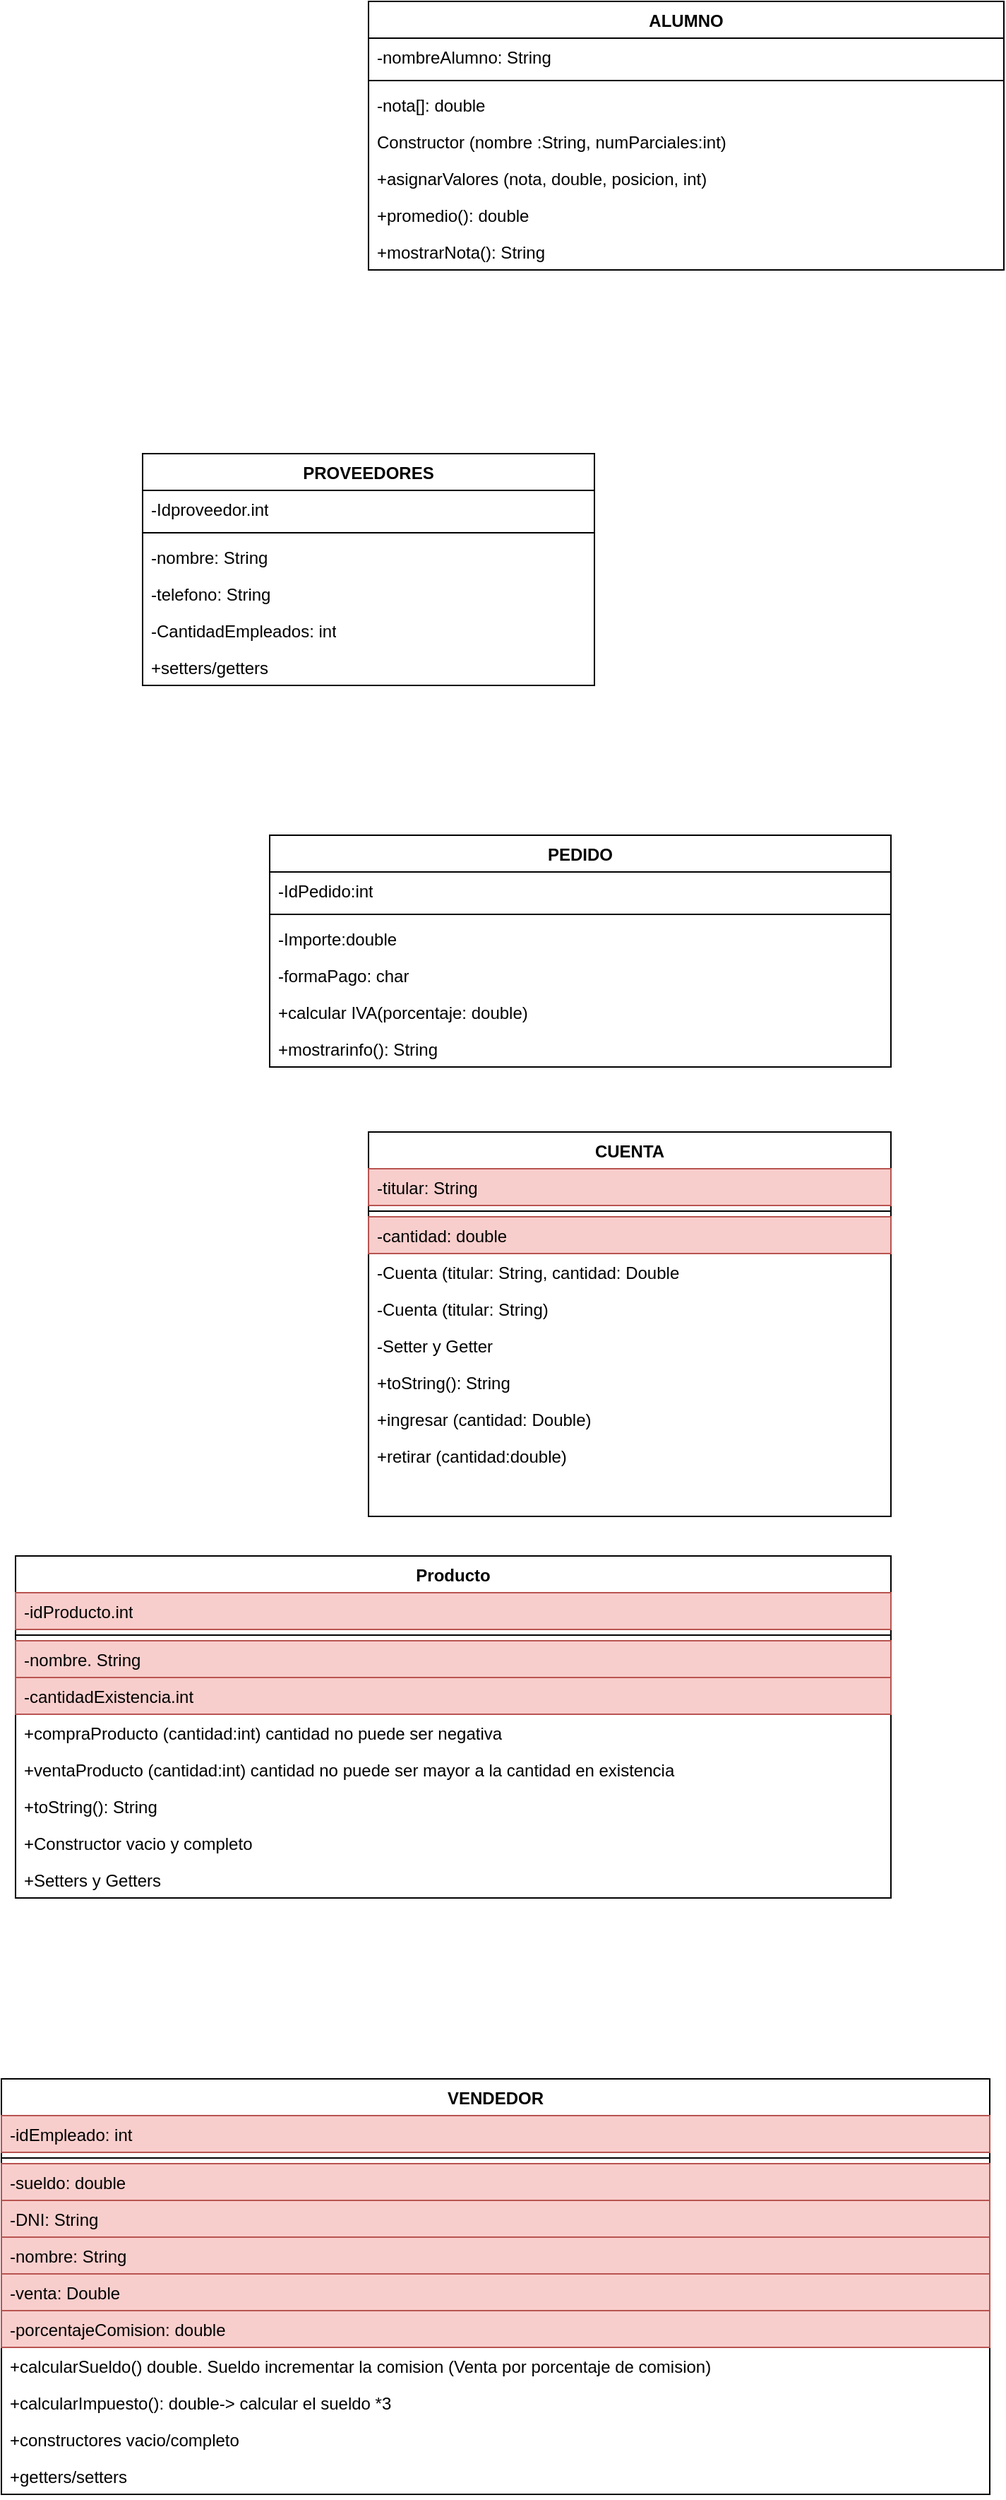 <mxfile version="22.0.8" type="github">
  <diagram name="Página-1" id="fBiC5mcvAbMxCuCcT9bF">
    <mxGraphModel dx="1106" dy="613" grid="1" gridSize="10" guides="1" tooltips="1" connect="1" arrows="1" fold="1" page="1" pageScale="1" pageWidth="827" pageHeight="1169" math="0" shadow="0">
      <root>
        <mxCell id="0" />
        <mxCell id="1" parent="0" />
        <mxCell id="xNBhRWESigiDom9JUOcs-1" value="PROVEEDORES" style="swimlane;fontStyle=1;align=center;verticalAlign=top;childLayout=stackLayout;horizontal=1;startSize=26;horizontalStack=0;resizeParent=1;resizeParentMax=0;resizeLast=0;collapsible=1;marginBottom=0;whiteSpace=wrap;html=1;" parent="1" vertex="1">
          <mxGeometry x="170" y="460" width="320" height="164" as="geometry" />
        </mxCell>
        <mxCell id="xNBhRWESigiDom9JUOcs-2" value="-Idproveedor.int" style="text;strokeColor=none;fillColor=none;align=left;verticalAlign=top;spacingLeft=4;spacingRight=4;overflow=hidden;rotatable=0;points=[[0,0.5],[1,0.5]];portConstraint=eastwest;whiteSpace=wrap;html=1;" parent="xNBhRWESigiDom9JUOcs-1" vertex="1">
          <mxGeometry y="26" width="320" height="26" as="geometry" />
        </mxCell>
        <mxCell id="xNBhRWESigiDom9JUOcs-3" value="" style="line;strokeWidth=1;fillColor=none;align=left;verticalAlign=middle;spacingTop=-1;spacingLeft=3;spacingRight=3;rotatable=0;labelPosition=right;points=[];portConstraint=eastwest;strokeColor=inherit;" parent="xNBhRWESigiDom9JUOcs-1" vertex="1">
          <mxGeometry y="52" width="320" height="8" as="geometry" />
        </mxCell>
        <mxCell id="xNBhRWESigiDom9JUOcs-4" value="-nombre: String&lt;br&gt;" style="text;strokeColor=none;fillColor=none;align=left;verticalAlign=top;spacingLeft=4;spacingRight=4;overflow=hidden;rotatable=0;points=[[0,0.5],[1,0.5]];portConstraint=eastwest;whiteSpace=wrap;html=1;" parent="xNBhRWESigiDom9JUOcs-1" vertex="1">
          <mxGeometry y="60" width="320" height="26" as="geometry" />
        </mxCell>
        <mxCell id="xNBhRWESigiDom9JUOcs-5" value="-telefono: String" style="text;strokeColor=none;fillColor=none;align=left;verticalAlign=top;spacingLeft=4;spacingRight=4;overflow=hidden;rotatable=0;points=[[0,0.5],[1,0.5]];portConstraint=eastwest;whiteSpace=wrap;html=1;" parent="xNBhRWESigiDom9JUOcs-1" vertex="1">
          <mxGeometry y="86" width="320" height="26" as="geometry" />
        </mxCell>
        <mxCell id="xNBhRWESigiDom9JUOcs-6" value="-CantidadEmpleados: int" style="text;strokeColor=none;fillColor=none;align=left;verticalAlign=top;spacingLeft=4;spacingRight=4;overflow=hidden;rotatable=0;points=[[0,0.5],[1,0.5]];portConstraint=eastwest;whiteSpace=wrap;html=1;" parent="xNBhRWESigiDom9JUOcs-1" vertex="1">
          <mxGeometry y="112" width="320" height="26" as="geometry" />
        </mxCell>
        <mxCell id="xNBhRWESigiDom9JUOcs-7" value="+setters/getters" style="text;strokeColor=none;fillColor=none;align=left;verticalAlign=top;spacingLeft=4;spacingRight=4;overflow=hidden;rotatable=0;points=[[0,0.5],[1,0.5]];portConstraint=eastwest;whiteSpace=wrap;html=1;" parent="xNBhRWESigiDom9JUOcs-1" vertex="1">
          <mxGeometry y="138" width="320" height="26" as="geometry" />
        </mxCell>
        <mxCell id="xNBhRWESigiDom9JUOcs-8" value="PEDIDO" style="swimlane;fontStyle=1;align=center;verticalAlign=top;childLayout=stackLayout;horizontal=1;startSize=26;horizontalStack=0;resizeParent=1;resizeParentMax=0;resizeLast=0;collapsible=1;marginBottom=0;whiteSpace=wrap;html=1;" parent="1" vertex="1">
          <mxGeometry x="260" y="730" width="440" height="164" as="geometry" />
        </mxCell>
        <mxCell id="xNBhRWESigiDom9JUOcs-9" value="-IdPedido:int" style="text;strokeColor=none;fillColor=none;align=left;verticalAlign=top;spacingLeft=4;spacingRight=4;overflow=hidden;rotatable=0;points=[[0,0.5],[1,0.5]];portConstraint=eastwest;whiteSpace=wrap;html=1;" parent="xNBhRWESigiDom9JUOcs-8" vertex="1">
          <mxGeometry y="26" width="440" height="26" as="geometry" />
        </mxCell>
        <mxCell id="xNBhRWESigiDom9JUOcs-10" value="" style="line;strokeWidth=1;fillColor=none;align=left;verticalAlign=middle;spacingTop=-1;spacingLeft=3;spacingRight=3;rotatable=0;labelPosition=right;points=[];portConstraint=eastwest;strokeColor=inherit;" parent="xNBhRWESigiDom9JUOcs-8" vertex="1">
          <mxGeometry y="52" width="440" height="8" as="geometry" />
        </mxCell>
        <mxCell id="xNBhRWESigiDom9JUOcs-11" value="-Importe:double" style="text;strokeColor=none;fillColor=none;align=left;verticalAlign=top;spacingLeft=4;spacingRight=4;overflow=hidden;rotatable=0;points=[[0,0.5],[1,0.5]];portConstraint=eastwest;whiteSpace=wrap;html=1;" parent="xNBhRWESigiDom9JUOcs-8" vertex="1">
          <mxGeometry y="60" width="440" height="26" as="geometry" />
        </mxCell>
        <mxCell id="xNBhRWESigiDom9JUOcs-12" value="-formaPago: char" style="text;strokeColor=none;fillColor=none;align=left;verticalAlign=top;spacingLeft=4;spacingRight=4;overflow=hidden;rotatable=0;points=[[0,0.5],[1,0.5]];portConstraint=eastwest;whiteSpace=wrap;html=1;" parent="xNBhRWESigiDom9JUOcs-8" vertex="1">
          <mxGeometry y="86" width="440" height="26" as="geometry" />
        </mxCell>
        <mxCell id="xNBhRWESigiDom9JUOcs-13" value="+calcular IVA(porcentaje: double)" style="text;strokeColor=none;fillColor=none;align=left;verticalAlign=top;spacingLeft=4;spacingRight=4;overflow=hidden;rotatable=0;points=[[0,0.5],[1,0.5]];portConstraint=eastwest;whiteSpace=wrap;html=1;" parent="xNBhRWESigiDom9JUOcs-8" vertex="1">
          <mxGeometry y="112" width="440" height="26" as="geometry" />
        </mxCell>
        <mxCell id="xNBhRWESigiDom9JUOcs-14" value="+mostrarinfo(): String" style="text;strokeColor=none;fillColor=none;align=left;verticalAlign=top;spacingLeft=4;spacingRight=4;overflow=hidden;rotatable=0;points=[[0,0.5],[1,0.5]];portConstraint=eastwest;whiteSpace=wrap;html=1;" parent="xNBhRWESigiDom9JUOcs-8" vertex="1">
          <mxGeometry y="138" width="440" height="26" as="geometry" />
        </mxCell>
        <mxCell id="0WyKBjJQumyq5Wk-RngF-1" value="ALUMNO" style="swimlane;fontStyle=1;align=center;verticalAlign=top;childLayout=stackLayout;horizontal=1;startSize=26;horizontalStack=0;resizeParent=1;resizeParentMax=0;resizeLast=0;collapsible=1;marginBottom=0;whiteSpace=wrap;html=1;" parent="1" vertex="1">
          <mxGeometry x="330" y="140" width="450" height="190" as="geometry" />
        </mxCell>
        <mxCell id="0WyKBjJQumyq5Wk-RngF-2" value="-nombreAlumno: String" style="text;strokeColor=none;fillColor=none;align=left;verticalAlign=top;spacingLeft=4;spacingRight=4;overflow=hidden;rotatable=0;points=[[0,0.5],[1,0.5]];portConstraint=eastwest;whiteSpace=wrap;html=1;" parent="0WyKBjJQumyq5Wk-RngF-1" vertex="1">
          <mxGeometry y="26" width="450" height="26" as="geometry" />
        </mxCell>
        <mxCell id="0WyKBjJQumyq5Wk-RngF-3" value="" style="line;strokeWidth=1;fillColor=none;align=left;verticalAlign=middle;spacingTop=-1;spacingLeft=3;spacingRight=3;rotatable=0;labelPosition=right;points=[];portConstraint=eastwest;strokeColor=inherit;" parent="0WyKBjJQumyq5Wk-RngF-1" vertex="1">
          <mxGeometry y="52" width="450" height="8" as="geometry" />
        </mxCell>
        <mxCell id="0WyKBjJQumyq5Wk-RngF-4" value="-nota[]: double&lt;br&gt;" style="text;strokeColor=none;fillColor=none;align=left;verticalAlign=top;spacingLeft=4;spacingRight=4;overflow=hidden;rotatable=0;points=[[0,0.5],[1,0.5]];portConstraint=eastwest;whiteSpace=wrap;html=1;" parent="0WyKBjJQumyq5Wk-RngF-1" vertex="1">
          <mxGeometry y="60" width="450" height="26" as="geometry" />
        </mxCell>
        <mxCell id="0WyKBjJQumyq5Wk-RngF-6" value="Constructor (nombre :String, numParciales:int)" style="text;strokeColor=none;fillColor=none;align=left;verticalAlign=top;spacingLeft=4;spacingRight=4;overflow=hidden;rotatable=0;points=[[0,0.5],[1,0.5]];portConstraint=eastwest;whiteSpace=wrap;html=1;" parent="0WyKBjJQumyq5Wk-RngF-1" vertex="1">
          <mxGeometry y="86" width="450" height="26" as="geometry" />
        </mxCell>
        <mxCell id="0WyKBjJQumyq5Wk-RngF-7" value="+asignarValores (nota, double, posicion, int)" style="text;strokeColor=none;fillColor=none;align=left;verticalAlign=top;spacingLeft=4;spacingRight=4;overflow=hidden;rotatable=0;points=[[0,0.5],[1,0.5]];portConstraint=eastwest;whiteSpace=wrap;html=1;" parent="0WyKBjJQumyq5Wk-RngF-1" vertex="1">
          <mxGeometry y="112" width="450" height="26" as="geometry" />
        </mxCell>
        <mxCell id="0WyKBjJQumyq5Wk-RngF-8" value="+promedio(): double" style="text;strokeColor=none;fillColor=none;align=left;verticalAlign=top;spacingLeft=4;spacingRight=4;overflow=hidden;rotatable=0;points=[[0,0.5],[1,0.5]];portConstraint=eastwest;whiteSpace=wrap;html=1;" parent="0WyKBjJQumyq5Wk-RngF-1" vertex="1">
          <mxGeometry y="138" width="450" height="26" as="geometry" />
        </mxCell>
        <mxCell id="0WyKBjJQumyq5Wk-RngF-9" value="+mostrarNota(): String" style="text;strokeColor=none;fillColor=none;align=left;verticalAlign=top;spacingLeft=4;spacingRight=4;overflow=hidden;rotatable=0;points=[[0,0.5],[1,0.5]];portConstraint=eastwest;whiteSpace=wrap;html=1;" parent="0WyKBjJQumyq5Wk-RngF-1" vertex="1">
          <mxGeometry y="164" width="450" height="26" as="geometry" />
        </mxCell>
        <mxCell id="wMSLxI6Blqfm3F02J9Xd-1" value="CUENTA" style="swimlane;fontStyle=1;align=center;verticalAlign=top;childLayout=stackLayout;horizontal=1;startSize=26;horizontalStack=0;resizeParent=1;resizeParentMax=0;resizeLast=0;collapsible=1;marginBottom=0;whiteSpace=wrap;html=1;" vertex="1" parent="1">
          <mxGeometry x="330" y="940" width="370" height="272" as="geometry" />
        </mxCell>
        <mxCell id="wMSLxI6Blqfm3F02J9Xd-2" value="-titular: String" style="text;strokeColor=#b85450;fillColor=#f8cecc;align=left;verticalAlign=top;spacingLeft=4;spacingRight=4;overflow=hidden;rotatable=0;points=[[0,0.5],[1,0.5]];portConstraint=eastwest;whiteSpace=wrap;html=1;" vertex="1" parent="wMSLxI6Blqfm3F02J9Xd-1">
          <mxGeometry y="26" width="370" height="26" as="geometry" />
        </mxCell>
        <mxCell id="wMSLxI6Blqfm3F02J9Xd-3" value="" style="line;strokeWidth=1;fillColor=none;align=left;verticalAlign=middle;spacingTop=-1;spacingLeft=3;spacingRight=3;rotatable=0;labelPosition=right;points=[];portConstraint=eastwest;strokeColor=inherit;" vertex="1" parent="wMSLxI6Blqfm3F02J9Xd-1">
          <mxGeometry y="52" width="370" height="8" as="geometry" />
        </mxCell>
        <mxCell id="wMSLxI6Blqfm3F02J9Xd-4" value="-cantidad: double" style="text;strokeColor=#b85450;fillColor=#f8cecc;align=left;verticalAlign=top;spacingLeft=4;spacingRight=4;overflow=hidden;rotatable=0;points=[[0,0.5],[1,0.5]];portConstraint=eastwest;whiteSpace=wrap;html=1;" vertex="1" parent="wMSLxI6Blqfm3F02J9Xd-1">
          <mxGeometry y="60" width="370" height="26" as="geometry" />
        </mxCell>
        <mxCell id="wMSLxI6Blqfm3F02J9Xd-6" value="-Cuenta (titular: String, cantidad: Double" style="text;strokeColor=none;fillColor=none;align=left;verticalAlign=top;spacingLeft=4;spacingRight=4;overflow=hidden;rotatable=0;points=[[0,0.5],[1,0.5]];portConstraint=eastwest;whiteSpace=wrap;html=1;" vertex="1" parent="wMSLxI6Blqfm3F02J9Xd-1">
          <mxGeometry y="86" width="370" height="26" as="geometry" />
        </mxCell>
        <mxCell id="wMSLxI6Blqfm3F02J9Xd-8" value="-Cuenta (titular: String)&lt;br&gt;" style="text;strokeColor=none;fillColor=none;align=left;verticalAlign=top;spacingLeft=4;spacingRight=4;overflow=hidden;rotatable=0;points=[[0,0.5],[1,0.5]];portConstraint=eastwest;whiteSpace=wrap;html=1;" vertex="1" parent="wMSLxI6Blqfm3F02J9Xd-1">
          <mxGeometry y="112" width="370" height="26" as="geometry" />
        </mxCell>
        <mxCell id="wMSLxI6Blqfm3F02J9Xd-15" value="-Setter y Getter&lt;br&gt;" style="text;strokeColor=none;fillColor=none;align=left;verticalAlign=top;spacingLeft=4;spacingRight=4;overflow=hidden;rotatable=0;points=[[0,0.5],[1,0.5]];portConstraint=eastwest;whiteSpace=wrap;html=1;" vertex="1" parent="wMSLxI6Blqfm3F02J9Xd-1">
          <mxGeometry y="138" width="370" height="26" as="geometry" />
        </mxCell>
        <mxCell id="wMSLxI6Blqfm3F02J9Xd-16" value="+toString(): String" style="text;strokeColor=none;fillColor=none;align=left;verticalAlign=top;spacingLeft=4;spacingRight=4;overflow=hidden;rotatable=0;points=[[0,0.5],[1,0.5]];portConstraint=eastwest;whiteSpace=wrap;html=1;" vertex="1" parent="wMSLxI6Blqfm3F02J9Xd-1">
          <mxGeometry y="164" width="370" height="26" as="geometry" />
        </mxCell>
        <mxCell id="wMSLxI6Blqfm3F02J9Xd-18" value="+ingresar (cantidad: Double)" style="text;strokeColor=none;fillColor=none;align=left;verticalAlign=top;spacingLeft=4;spacingRight=4;overflow=hidden;rotatable=0;points=[[0,0.5],[1,0.5]];portConstraint=eastwest;whiteSpace=wrap;html=1;" vertex="1" parent="wMSLxI6Blqfm3F02J9Xd-1">
          <mxGeometry y="190" width="370" height="26" as="geometry" />
        </mxCell>
        <mxCell id="wMSLxI6Blqfm3F02J9Xd-20" value="+retirar (cantidad:double)" style="text;strokeColor=none;fillColor=none;align=left;verticalAlign=top;spacingLeft=4;spacingRight=4;overflow=hidden;rotatable=0;points=[[0,0.5],[1,0.5]];portConstraint=eastwest;whiteSpace=wrap;html=1;" vertex="1" parent="wMSLxI6Blqfm3F02J9Xd-1">
          <mxGeometry y="216" width="370" height="56" as="geometry" />
        </mxCell>
        <mxCell id="wMSLxI6Blqfm3F02J9Xd-22" value="Producto" style="swimlane;fontStyle=1;align=center;verticalAlign=top;childLayout=stackLayout;horizontal=1;startSize=26;horizontalStack=0;resizeParent=1;resizeParentMax=0;resizeLast=0;collapsible=1;marginBottom=0;whiteSpace=wrap;html=1;" vertex="1" parent="1">
          <mxGeometry x="80" y="1240" width="620" height="242" as="geometry" />
        </mxCell>
        <mxCell id="wMSLxI6Blqfm3F02J9Xd-23" value="-idProducto.int" style="text;strokeColor=#b85450;fillColor=#f8cecc;align=left;verticalAlign=top;spacingLeft=4;spacingRight=4;overflow=hidden;rotatable=0;points=[[0,0.5],[1,0.5]];portConstraint=eastwest;whiteSpace=wrap;html=1;" vertex="1" parent="wMSLxI6Blqfm3F02J9Xd-22">
          <mxGeometry y="26" width="620" height="26" as="geometry" />
        </mxCell>
        <mxCell id="wMSLxI6Blqfm3F02J9Xd-24" value="" style="line;strokeWidth=1;fillColor=none;align=left;verticalAlign=middle;spacingTop=-1;spacingLeft=3;spacingRight=3;rotatable=0;labelPosition=right;points=[];portConstraint=eastwest;strokeColor=inherit;" vertex="1" parent="wMSLxI6Blqfm3F02J9Xd-22">
          <mxGeometry y="52" width="620" height="8" as="geometry" />
        </mxCell>
        <mxCell id="wMSLxI6Blqfm3F02J9Xd-25" value="-nombre. String" style="text;strokeColor=#b85450;fillColor=#f8cecc;align=left;verticalAlign=top;spacingLeft=4;spacingRight=4;overflow=hidden;rotatable=0;points=[[0,0.5],[1,0.5]];portConstraint=eastwest;whiteSpace=wrap;html=1;" vertex="1" parent="wMSLxI6Blqfm3F02J9Xd-22">
          <mxGeometry y="60" width="620" height="26" as="geometry" />
        </mxCell>
        <mxCell id="wMSLxI6Blqfm3F02J9Xd-26" value="-cantidadExistencia.int" style="text;strokeColor=#b85450;fillColor=#f8cecc;align=left;verticalAlign=top;spacingLeft=4;spacingRight=4;overflow=hidden;rotatable=0;points=[[0,0.5],[1,0.5]];portConstraint=eastwest;whiteSpace=wrap;html=1;" vertex="1" parent="wMSLxI6Blqfm3F02J9Xd-22">
          <mxGeometry y="86" width="620" height="26" as="geometry" />
        </mxCell>
        <mxCell id="wMSLxI6Blqfm3F02J9Xd-27" value="+compraProducto (cantidad:int) cantidad no puede ser negativa" style="text;strokeColor=none;fillColor=none;align=left;verticalAlign=top;spacingLeft=4;spacingRight=4;overflow=hidden;rotatable=0;points=[[0,0.5],[1,0.5]];portConstraint=eastwest;whiteSpace=wrap;html=1;" vertex="1" parent="wMSLxI6Blqfm3F02J9Xd-22">
          <mxGeometry y="112" width="620" height="26" as="geometry" />
        </mxCell>
        <mxCell id="wMSLxI6Blqfm3F02J9Xd-29" value="+ventaProducto (cantidad:int) cantidad no puede ser mayor a la cantidad en existencia" style="text;strokeColor=none;fillColor=none;align=left;verticalAlign=top;spacingLeft=4;spacingRight=4;overflow=hidden;rotatable=0;points=[[0,0.5],[1,0.5]];portConstraint=eastwest;whiteSpace=wrap;html=1;" vertex="1" parent="wMSLxI6Blqfm3F02J9Xd-22">
          <mxGeometry y="138" width="620" height="26" as="geometry" />
        </mxCell>
        <mxCell id="wMSLxI6Blqfm3F02J9Xd-30" value="+toString(): String&lt;br&gt;" style="text;strokeColor=none;fillColor=none;align=left;verticalAlign=top;spacingLeft=4;spacingRight=4;overflow=hidden;rotatable=0;points=[[0,0.5],[1,0.5]];portConstraint=eastwest;whiteSpace=wrap;html=1;" vertex="1" parent="wMSLxI6Blqfm3F02J9Xd-22">
          <mxGeometry y="164" width="620" height="26" as="geometry" />
        </mxCell>
        <mxCell id="wMSLxI6Blqfm3F02J9Xd-31" value="+Constructor vacio y completo" style="text;strokeColor=none;fillColor=none;align=left;verticalAlign=top;spacingLeft=4;spacingRight=4;overflow=hidden;rotatable=0;points=[[0,0.5],[1,0.5]];portConstraint=eastwest;whiteSpace=wrap;html=1;" vertex="1" parent="wMSLxI6Blqfm3F02J9Xd-22">
          <mxGeometry y="190" width="620" height="26" as="geometry" />
        </mxCell>
        <mxCell id="wMSLxI6Blqfm3F02J9Xd-33" value="+Setters y Getters" style="text;strokeColor=none;fillColor=none;align=left;verticalAlign=top;spacingLeft=4;spacingRight=4;overflow=hidden;rotatable=0;points=[[0,0.5],[1,0.5]];portConstraint=eastwest;whiteSpace=wrap;html=1;" vertex="1" parent="wMSLxI6Blqfm3F02J9Xd-22">
          <mxGeometry y="216" width="620" height="26" as="geometry" />
        </mxCell>
        <mxCell id="wMSLxI6Blqfm3F02J9Xd-42" value="VENDEDOR" style="swimlane;fontStyle=1;align=center;verticalAlign=top;childLayout=stackLayout;horizontal=1;startSize=26;horizontalStack=0;resizeParent=1;resizeParentMax=0;resizeLast=0;collapsible=1;marginBottom=0;whiteSpace=wrap;html=1;" vertex="1" parent="1">
          <mxGeometry x="70" y="1610" width="700" height="294" as="geometry" />
        </mxCell>
        <mxCell id="wMSLxI6Blqfm3F02J9Xd-43" value="-idEmpleado: int" style="text;strokeColor=#b85450;fillColor=#f8cecc;align=left;verticalAlign=top;spacingLeft=4;spacingRight=4;overflow=hidden;rotatable=0;points=[[0,0.5],[1,0.5]];portConstraint=eastwest;whiteSpace=wrap;html=1;" vertex="1" parent="wMSLxI6Blqfm3F02J9Xd-42">
          <mxGeometry y="26" width="700" height="26" as="geometry" />
        </mxCell>
        <mxCell id="wMSLxI6Blqfm3F02J9Xd-44" value="" style="line;strokeWidth=1;fillColor=none;align=left;verticalAlign=middle;spacingTop=-1;spacingLeft=3;spacingRight=3;rotatable=0;labelPosition=right;points=[];portConstraint=eastwest;strokeColor=inherit;" vertex="1" parent="wMSLxI6Blqfm3F02J9Xd-42">
          <mxGeometry y="52" width="700" height="8" as="geometry" />
        </mxCell>
        <mxCell id="wMSLxI6Blqfm3F02J9Xd-45" value="-sueldo: double" style="text;strokeColor=#b85450;fillColor=#f8cecc;align=left;verticalAlign=top;spacingLeft=4;spacingRight=4;overflow=hidden;rotatable=0;points=[[0,0.5],[1,0.5]];portConstraint=eastwest;whiteSpace=wrap;html=1;" vertex="1" parent="wMSLxI6Blqfm3F02J9Xd-42">
          <mxGeometry y="60" width="700" height="26" as="geometry" />
        </mxCell>
        <mxCell id="wMSLxI6Blqfm3F02J9Xd-46" value="-DNI: String" style="text;strokeColor=#b85450;fillColor=#f8cecc;align=left;verticalAlign=top;spacingLeft=4;spacingRight=4;overflow=hidden;rotatable=0;points=[[0,0.5],[1,0.5]];portConstraint=eastwest;whiteSpace=wrap;html=1;" vertex="1" parent="wMSLxI6Blqfm3F02J9Xd-42">
          <mxGeometry y="86" width="700" height="26" as="geometry" />
        </mxCell>
        <mxCell id="wMSLxI6Blqfm3F02J9Xd-52" value="-nombre: String" style="text;strokeColor=#b85450;fillColor=#f8cecc;align=left;verticalAlign=top;spacingLeft=4;spacingRight=4;overflow=hidden;rotatable=0;points=[[0,0.5],[1,0.5]];portConstraint=eastwest;whiteSpace=wrap;html=1;" vertex="1" parent="wMSLxI6Blqfm3F02J9Xd-42">
          <mxGeometry y="112" width="700" height="26" as="geometry" />
        </mxCell>
        <mxCell id="wMSLxI6Blqfm3F02J9Xd-53" value="-venta: Double" style="text;strokeColor=#b85450;fillColor=#f8cecc;align=left;verticalAlign=top;spacingLeft=4;spacingRight=4;overflow=hidden;rotatable=0;points=[[0,0.5],[1,0.5]];portConstraint=eastwest;whiteSpace=wrap;html=1;" vertex="1" parent="wMSLxI6Blqfm3F02J9Xd-42">
          <mxGeometry y="138" width="700" height="26" as="geometry" />
        </mxCell>
        <mxCell id="wMSLxI6Blqfm3F02J9Xd-54" value="-porcentajeComision: double" style="text;strokeColor=#b85450;fillColor=#f8cecc;align=left;verticalAlign=top;spacingLeft=4;spacingRight=4;overflow=hidden;rotatable=0;points=[[0,0.5],[1,0.5]];portConstraint=eastwest;whiteSpace=wrap;html=1;" vertex="1" parent="wMSLxI6Blqfm3F02J9Xd-42">
          <mxGeometry y="164" width="700" height="26" as="geometry" />
        </mxCell>
        <mxCell id="wMSLxI6Blqfm3F02J9Xd-55" value="+calcularSueldo() double. Sueldo incrementar la comision (Venta por porcentaje de comision)" style="text;strokeColor=none;fillColor=none;align=left;verticalAlign=top;spacingLeft=4;spacingRight=4;overflow=hidden;rotatable=0;points=[[0,0.5],[1,0.5]];portConstraint=eastwest;whiteSpace=wrap;html=1;" vertex="1" parent="wMSLxI6Blqfm3F02J9Xd-42">
          <mxGeometry y="190" width="700" height="26" as="geometry" />
        </mxCell>
        <mxCell id="wMSLxI6Blqfm3F02J9Xd-56" value="+calcularImpuesto(): double-&amp;gt; calcular el sueldo *3" style="text;strokeColor=none;fillColor=none;align=left;verticalAlign=top;spacingLeft=4;spacingRight=4;overflow=hidden;rotatable=0;points=[[0,0.5],[1,0.5]];portConstraint=eastwest;whiteSpace=wrap;html=1;" vertex="1" parent="wMSLxI6Blqfm3F02J9Xd-42">
          <mxGeometry y="216" width="700" height="26" as="geometry" />
        </mxCell>
        <mxCell id="wMSLxI6Blqfm3F02J9Xd-57" value="+constructores vacio/completo" style="text;strokeColor=none;fillColor=none;align=left;verticalAlign=top;spacingLeft=4;spacingRight=4;overflow=hidden;rotatable=0;points=[[0,0.5],[1,0.5]];portConstraint=eastwest;whiteSpace=wrap;html=1;" vertex="1" parent="wMSLxI6Blqfm3F02J9Xd-42">
          <mxGeometry y="242" width="700" height="26" as="geometry" />
        </mxCell>
        <mxCell id="wMSLxI6Blqfm3F02J9Xd-58" value="+getters/setters" style="text;strokeColor=none;fillColor=none;align=left;verticalAlign=top;spacingLeft=4;spacingRight=4;overflow=hidden;rotatable=0;points=[[0,0.5],[1,0.5]];portConstraint=eastwest;whiteSpace=wrap;html=1;" vertex="1" parent="wMSLxI6Blqfm3F02J9Xd-42">
          <mxGeometry y="268" width="700" height="26" as="geometry" />
        </mxCell>
      </root>
    </mxGraphModel>
  </diagram>
</mxfile>
